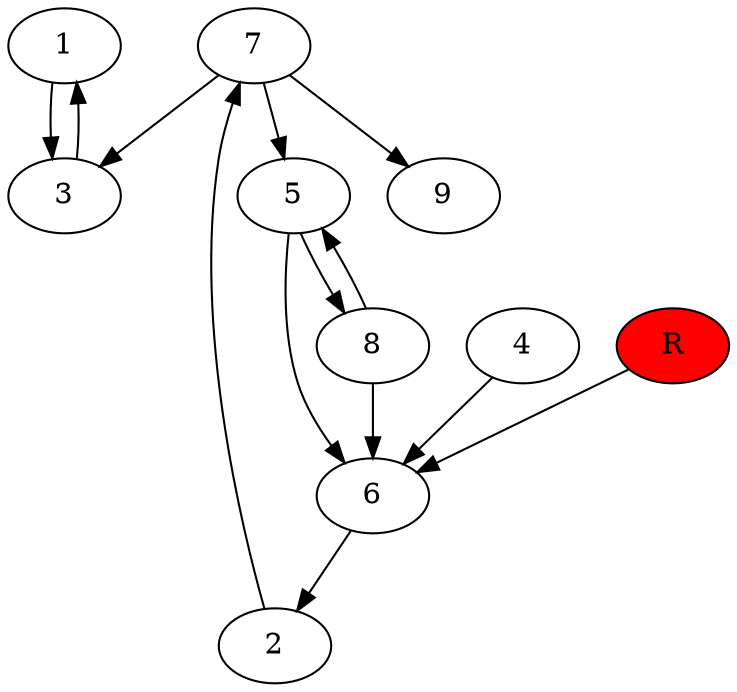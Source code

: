 digraph prb2405 {
	1
	2
	3
	4
	5
	6
	7
	8
	R [fillcolor="#ff0000" style=filled]
	1 -> 3
	2 -> 7
	3 -> 1
	4 -> 6
	5 -> 6
	5 -> 8
	6 -> 2
	7 -> 3
	7 -> 5
	7 -> 9
	8 -> 5
	8 -> 6
	R -> 6
}
